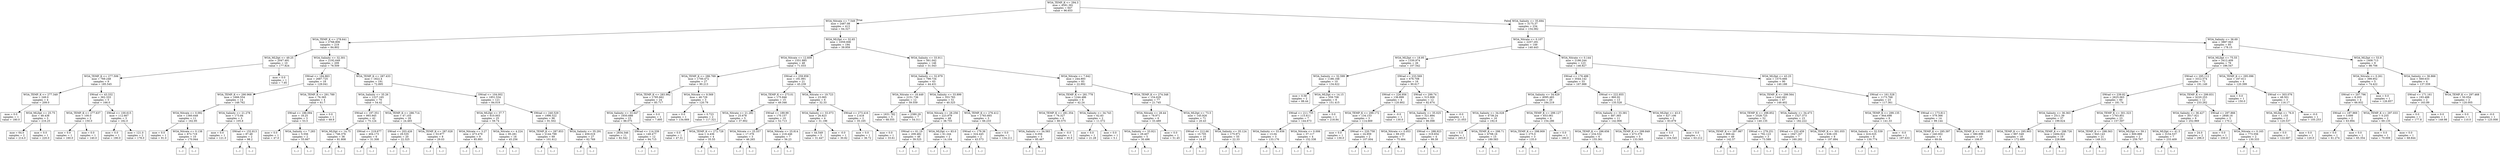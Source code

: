 digraph Tree {
node [shape=box] ;
0 [label="WOA_TEMP_K <= 294.3\nmse = 4591.391\nsamples = 647\nvalue = 96.653"] ;
1 [label="WOA_Nitrate <= 7.549\nmse = 2487.08\nsamples = 413\nvalue = 64.327"] ;
0 -> 1 [labeldistance=2.5, labelangle=45, headlabel="True"] ;
2 [label="WOA_TEMP_K <= 278.641\nmse = 2768.806\nsamples = 219\nvalue = 84.802"] ;
1 -> 2 ;
3 [label="WOA_MLDpt <= 49.25\nmse = 2047.491\nsamples = 10\nvalue = 177.824"] ;
2 -> 3 ;
4 [label="WOA_TEMP_K <= 277.506\nmse = 769.248\nsamples = 9\nvalue = 185.545"] ;
3 -> 4 ;
5 [label="WOA_TEMP_K <= 277.349\nmse = 249.0\nsamples = 4\nvalue = 209.0"] ;
4 -> 5 ;
6 [label="mse = 0.0\nsamples = 1\nvalue = 180.0"] ;
5 -> 6 ;
7 [label="WOA_MLDpt <= 25.75\nmse = 48.438\nsamples = 3\nvalue = 216.25"] ;
5 -> 7 ;
8 [label="mse = 64.0\nsamples = 2\nvalue = 214.0"] ;
7 -> 8 ;
9 [label="mse = 0.0\nsamples = 1\nvalue = 220.0"] ;
7 -> 9 ;
10 [label="SWrad <= 43.332\nmse = 362.333\nsamples = 5\nvalue = 166.0"] ;
4 -> 10 ;
11 [label="WOA_TEMP_K <= 277.637\nmse = 100.0\nsamples = 2\nvalue = 150.0"] ;
10 -> 11 ;
12 [label="mse = 0.0\nsamples = 1\nvalue = 160.0"] ;
11 -> 12 ;
13 [label="mse = 0.0\nsamples = 1\nvalue = 140.0"] ;
11 -> 13 ;
14 [label="SWrad <= 100.615\nmse = 112.667\nsamples = 3\nvalue = 182.0"] ;
10 -> 14 ;
15 [label="mse = 0.0\nsamples = 1\nvalue = 190.0"] ;
14 -> 15 ;
16 [label="mse = 121.0\nsamples = 2\nvalue = 178.0"] ;
14 -> 16 ;
17 [label="mse = 0.0\nsamples = 1\nvalue = 7.95"] ;
3 -> 17 ;
18 [label="WOA_Salinity <= 32.301\nmse = 2192.649\nsamples = 209\nvalue = 78.509"] ;
2 -> 18 ;
19 [label="SWrad <= 184.863\nmse = 2687.725\nsamples = 18\nvalue = 129.041"] ;
18 -> 19 ;
20 [label="WOA_TEMP_K <= 290.968\nmse = 1666.554\nsamples = 14\nvalue = 149.762"] ;
19 -> 20 ;
21 [label="WOA_Nitrate <= 0.092\nmse = 1360.648\nsamples = 11\nvalue = 162.95"] ;
20 -> 21 ;
22 [label="mse = 0.0\nsamples = 1\nvalue = 91.0"] ;
21 -> 22 ;
23 [label="WOA_Nitrate <= 0.138\nmse = 872.719\nsamples = 10\nvalue = 170.944"] ;
21 -> 23 ;
24 [label="(...)"] ;
23 -> 24 ;
27 [label="(...)"] ;
23 -> 27 ;
42 [label="WOA_Salinity <= 21.278\nmse = 173.84\nsamples = 3\nvalue = 105.8"] ;
20 -> 42 ;
43 [label="mse = 0.0\nsamples = 1\nvalue = 121.0"] ;
42 -> 43 ;
44 [label="SWrad <= 152.813\nmse = 87.48\nsamples = 2\nvalue = 98.2"] ;
42 -> 44 ;
45 [label="(...)"] ;
44 -> 45 ;
46 [label="(...)"] ;
44 -> 46 ;
47 [label="WOA_TEMP_K <= 291.789\nmse = 76.365\nsamples = 4\nvalue = 61.7"] ;
19 -> 47 ;
48 [label="SWrad <= 186.094\nmse = 18.25\nsamples = 3\nvalue = 53.5"] ;
47 -> 48 ;
49 [label="mse = 0.0\nsamples = 1\nvalue = 47.0"] ;
48 -> 49 ;
50 [label="WOA_Salinity <= 7.283\nmse = 5.556\nsamples = 2\nvalue = 55.667"] ;
48 -> 50 ;
51 [label="(...)"] ;
50 -> 51 ;
52 [label="(...)"] ;
50 -> 52 ;
53 [label="mse = 0.0\nsamples = 1\nvalue = 69.9"] ;
47 -> 53 ;
54 [label="WOA_TEMP_K <= 287.433\nmse = 1822.4\nsamples = 191\nvalue = 72.895"] ;
18 -> 54 ;
55 [label="WOA_Salinity <= 35.26\nmse = 1227.165\nsamples = 70\nvalue = 54.42"] ;
54 -> 55 ;
56 [label="SWrad <= 197.351\nmse = 993.945\nsamples = 42\nvalue = 75.124"] ;
55 -> 56 ;
57 [label="WOA_MLDpt <= 14.75\nmse = 746.376\nsamples = 36\nvalue = 81.808"] ;
56 -> 57 ;
58 [label="(...)"] ;
57 -> 58 ;
71 [label="(...)"] ;
57 -> 71 ;
120 [label="SWrad <= 219.677\nmse = 404.173\nsamples = 6\nvalue = 31.308"] ;
56 -> 120 ;
121 [label="(...)"] ;
120 -> 121 ;
128 [label="(...)"] ;
120 -> 128 ;
131 [label="WOA_TEMP_K <= 286.714\nmse = 47.103\nsamples = 28\nvalue = 24.465"] ;
55 -> 131 ;
132 [label="SWrad <= 203.426\nmse = 29.535\nsamples = 20\nvalue = 22.325"] ;
131 -> 132 ;
133 [label="(...)"] ;
132 -> 133 ;
144 [label="(...)"] ;
132 -> 144 ;
147 [label="WOA_TEMP_K <= 287.028\nmse = 53.977\nsamples = 8\nvalue = 29.03"] ;
131 -> 147 ;
148 [label="(...)"] ;
147 -> 148 ;
151 [label="(...)"] ;
147 -> 151 ;
154 [label="SWrad <= 104.002\nmse = 1851.534\nsamples = 121\nvalue = 84.019"] ;
54 -> 154 ;
155 [label="WOA_MLDpt <= 37.7\nmse = 610.003\nsamples = 25\nvalue = 59.74"] ;
154 -> 155 ;
156 [label="WOA_Nitrate <= 3.27\nmse = 473.479\nsamples = 9\nvalue = 85.993"] ;
155 -> 156 ;
157 [label="(...)"] ;
156 -> 157 ;
168 [label="(...)"] ;
156 -> 168 ;
169 [label="WOA_Nitrate <= 4.224\nmse = 95.281\nsamples = 16\nvalue = 45.256"] ;
155 -> 169 ;
170 [label="(...)"] ;
169 -> 170 ;
199 [label="(...)"] ;
169 -> 199 ;
200 [label="SWrad <= 240.529\nmse = 1996.522\nsamples = 96\nvalue = 91.502"] ;
154 -> 200 ;
201 [label="WOA_TEMP_K <= 287.853\nmse = 2144.799\nsamples = 69\nvalue = 101.612"] ;
200 -> 201 ;
202 [label="(...)"] ;
201 -> 202 ;
203 [label="(...)"] ;
201 -> 203 ;
320 [label="WOA_Salinity <= 35.291\nmse = 459.019\nsamples = 27\nvalue = 62.769"] ;
200 -> 320 ;
321 [label="(...)"] ;
320 -> 321 ;
328 [label="(...)"] ;
320 -> 328 ;
357 [label="WOA_MLDpt <= 32.65\nmse = 1059.008\nsamples = 194\nvalue = 39.959"] ;
1 -> 357 ;
358 [label="WOA_Nitrate <= 12.609\nmse = 1551.885\nsamples = 48\nvalue = 71.033"] ;
357 -> 358 ;
359 [label="WOA_TEMP_K <= 286.769\nmse = 1700.472\nsamples = 27\nvalue = 90.213"] ;
358 -> 359 ;
360 [label="WOA_TEMP_K <= 283.982\nmse = 1785.662\nsamples = 24\nvalue = 85.717"] ;
359 -> 360 ;
361 [label="WOA_Salinity <= 33.647\nmse = 1650.688\nsamples = 23\nvalue = 88.075"] ;
360 -> 361 ;
362 [label="mse = 2834.346\nsamples = 11\nvalue = 82.542"] ;
361 -> 362 ;
363 [label="SWrad <= 114.339\nmse = 149.477\nsamples = 12\nvalue = 94.715"] ;
361 -> 363 ;
364 [label="(...)"] ;
363 -> 364 ;
365 [label="(...)"] ;
363 -> 365 ;
366 [label="mse = 0.0\nsamples = 1\nvalue = 7.895"] ;
360 -> 366 ;
367 [label="WOA_Nitrate <= 9.569\nmse = 48.729\nsamples = 3\nvalue = 120.79"] ;
359 -> 367 ;
368 [label="mse = 0.0\nsamples = 1\nvalue = 134.669"] ;
367 -> 368 ;
369 [label="mse = 0.723\nsamples = 2\nvalue = 117.321"] ;
367 -> 369 ;
370 [label="SWrad <= 259.958\nmse = 191.991\nsamples = 21\nvalue = 45.239"] ;
358 -> 370 ;
371 [label="WOA_TEMP_K <= 273.01\nmse = 175.846\nsamples = 15\nvalue = 49.346"] ;
370 -> 371 ;
372 [label="WOA_Nitrate <= 21.282\nmse = 25.678\nsamples = 5\nvalue = 37.902"] ;
371 -> 372 ;
373 [label="mse = 0.0\nsamples = 1\nvalue = 47.31"] ;
372 -> 373 ;
374 [label="WOA_TEMP_K <= 272.728\nmse = 4.436\nsamples = 4\nvalue = 35.55"] ;
372 -> 374 ;
375 [label="(...)"] ;
374 -> 375 ;
378 [label="(...)"] ;
374 -> 378 ;
381 [label="SWrad <= 189.99\nmse = 170.157\nsamples = 10\nvalue = 52.713"] ;
371 -> 381 ;
382 [label="WOA_Nitrate <= 25.557\nmse = 17.376\nsamples = 3\nvalue = 46.265"] ;
381 -> 382 ;
383 [label="(...)"] ;
382 -> 383 ;
386 [label="(...)"] ;
382 -> 386 ;
387 [label="WOA_Nitrate <= 25.814\nmse = 218.446\nsamples = 7\nvalue = 56.23"] ;
381 -> 387 ;
388 [label="(...)"] ;
387 -> 388 ;
389 [label="(...)"] ;
387 -> 389 ;
390 [label="WOA_Nitrate <= 19.723\nmse = 23.065\nsamples = 6\nvalue = 32.33"] ;
370 -> 390 ;
391 [label="WOA_Salinity <= 33.073\nmse = 26.823\nsamples = 4\nvalue = 31.196"] ;
390 -> 391 ;
392 [label="mse = 44.549\nsamples = 3\nvalue = 31.447"] ;
391 -> 392 ;
393 [label="mse = -0.0\nsamples = 1\nvalue = 30.82"] ;
391 -> 393 ;
394 [label="SWrad <= 273.416\nmse = 2.418\nsamples = 2\nvalue = 35.165"] ;
390 -> 394 ;
395 [label="mse = 0.0\nsamples = 1\nvalue = 36.72"] ;
394 -> 395 ;
396 [label="mse = 0.0\nsamples = 1\nvalue = 33.61"] ;
394 -> 396 ;
397 [label="WOA_Salinity <= 33.911\nmse = 561.042\nsamples = 146\nvalue = 31.043"] ;
357 -> 397 ;
398 [label="WOA_Salinity <= 32.979\nmse = 799.734\nsamples = 63\nvalue = 44.431"] ;
397 -> 398 ;
399 [label="WOA_Nitrate <= 18.449\nmse = 2151.736\nsamples = 12\nvalue = 59.559"] ;
398 -> 399 ;
400 [label="mse = 1631.782\nsamples = 5\nvalue = 68.555"] ;
399 -> 400 ;
401 [label="mse = 2380.29\nsamples = 7\nvalue = 54.311"] ;
399 -> 401 ;
402 [label="WOA_Salinity <= 33.899\nmse = 353.783\nsamples = 51\nvalue = 40.325"] ;
398 -> 402 ;
403 [label="WOA_Nitrate <= 28.256\nmse = 223.979\nsamples = 48\nvalue = 38.755"] ;
402 -> 403 ;
404 [label="SWrad <= 61.19\nmse = 209.482\nsamples = 46\nvalue = 39.525"] ;
403 -> 404 ;
405 [label="(...)"] ;
404 -> 405 ;
416 [label="(...)"] ;
404 -> 416 ;
485 [label="WOA_MLDpt <= 83.0\nmse = 61.244\nsamples = 2\nvalue = 14.104"] ;
403 -> 485 ;
486 [label="(...)"] ;
485 -> 486 ;
487 [label="(...)"] ;
485 -> 487 ;
488 [label="WOA_TEMP_K <= 276.412\nmse = 1783.665\nsamples = 3\nvalue = 66.233"] ;
402 -> 488 ;
489 [label="SWrad <= 179.36\nmse = 324.445\nsamples = 2\nvalue = 43.573"] ;
488 -> 489 ;
490 [label="(...)"] ;
489 -> 490 ;
491 [label="(...)"] ;
489 -> 491 ;
492 [label="mse = 0.0\nsamples = 1\nvalue = 134.211"] ;
488 -> 492 ;
493 [label="WOA_Nitrate <= 7.642\nmse = 244.893\nsamples = 83\nvalue = 22.992"] ;
397 -> 493 ;
494 [label="WOA_TEMP_K <= 281.778\nmse = 1244.486\nsamples = 6\nvalue = 42.24"] ;
493 -> 494 ;
495 [label="WOA_TEMP_K <= 281.354\nmse = 76.327\nsamples = 4\nvalue = 80.575"] ;
494 -> 495 ;
496 [label="WOA_Salinity <= 34.583\nmse = 6.056\nsamples = 3\nvalue = 85.467"] ;
495 -> 496 ;
497 [label="(...)"] ;
496 -> 497 ;
498 [label="(...)"] ;
496 -> 498 ;
499 [label="mse = -0.0\nsamples = 1\nvalue = 65.9"] ;
495 -> 499 ;
500 [label="WOA_Salinity <= 34.743\nmse = 62.83\nsamples = 2\nvalue = 11.572"] ;
494 -> 500 ;
501 [label="mse = 0.0\nsamples = 1\nvalue = 21.28"] ;
500 -> 501 ;
502 [label="mse = 0.0\nsamples = 1\nvalue = 5.1"] ;
500 -> 502 ;
503 [label="WOA_TEMP_K <= 274.348\nmse = 154.629\nsamples = 77\nvalue = 21.745"] ;
493 -> 503 ;
504 [label="WOA_Nitrate <= 28.44\nmse = 78.971\nsamples = 6\nvalue = 33.489"] ;
503 -> 504 ;
505 [label="WOA_Salinity <= 33.921\nmse = 29.407\nsamples = 5\nvalue = 30.496"] ;
504 -> 505 ;
506 [label="(...)"] ;
505 -> 506 ;
507 [label="(...)"] ;
505 -> 507 ;
514 [label="mse = 0.0\nsamples = 1\nvalue = 51.45"] ;
504 -> 514 ;
515 [label="WOA_MLDpt <= 73.5\nmse = 145.926\nsamples = 71\nvalue = 20.43"] ;
503 -> 515 ;
516 [label="SWrad <= 212.66\nmse = 10.705\nsamples = 16\nvalue = 14.67"] ;
515 -> 516 ;
517 [label="(...)"] ;
516 -> 517 ;
534 [label="(...)"] ;
516 -> 534 ;
543 [label="WOA_Salinity <= 35.124\nmse = 175.971\nsamples = 55\nvalue = 22.33"] ;
515 -> 543 ;
544 [label="(...)"] ;
543 -> 544 ;
565 [label="(...)"] ;
543 -> 565 ;
596 [label="WOA_Salinity <= 35.694\nmse = 3175.37\nsamples = 234\nvalue = 154.082"] ;
0 -> 596 [labeldistance=2.5, labelangle=-45, headlabel="False"] ;
597 [label="WOA_Nitrate <= 0.107\nmse = 2257.291\nsamples = 149\nvalue = 140.443"] ;
596 -> 597 ;
598 [label="WOA_MLDpt <= 18.95\nmse = 1330.974\nsamples = 26\nvalue = 107.542"] ;
597 -> 598 ;
599 [label="WOA_Salinity <= 32.599\nmse = 1186.168\nsamples = 10\nvalue = 134.622"] ;
598 -> 599 ;
600 [label="mse = 0.58\nsamples = 2\nvalue = 88.44"] ;
599 -> 600 ;
601 [label="WOA_MLDpt <= 14.15\nmse = 559.708\nsamples = 8\nvalue = 151.415"] ;
599 -> 601 ;
602 [label="SWrad <= 211.755\nmse = 115.611\nsamples = 7\nvalue = 144.673"] ;
601 -> 602 ;
603 [label="WOA_Salinity <= 33.936\nmse = 13.04\nsamples = 3\nvalue = 133.176"] ;
602 -> 603 ;
604 [label="(...)"] ;
603 -> 604 ;
605 [label="(...)"] ;
603 -> 605 ;
606 [label="WOA_Nitrate <= 0.006\nmse = 37.117\nsamples = 4\nvalue = 152.338"] ;
602 -> 606 ;
607 [label="(...)"] ;
606 -> 607 ;
608 [label="(...)"] ;
606 -> 608 ;
613 [label="mse = 0.0\nsamples = 1\nvalue = 218.84"] ;
601 -> 613 ;
614 [label="SWrad <= 233.569\nmse = 676.708\nsamples = 16\nvalue = 90.617"] ;
598 -> 614 ;
615 [label="SWrad <= 226.956\nmse = 136.899\nsamples = 4\nvalue = 120.802"] ;
614 -> 615 ;
616 [label="WOA_TEMP_K <= 299.172\nmse = 134.153\nsamples = 3\nvalue = 114.669"] ;
615 -> 616 ;
617 [label="mse = 0.0\nsamples = 1\nvalue = 130.0"] ;
616 -> 617 ;
618 [label="SWrad <= 220.758\nmse = 24.959\nsamples = 2\nvalue = 107.004"] ;
616 -> 618 ;
619 [label="(...)"] ;
618 -> 619 ;
620 [label="(...)"] ;
618 -> 620 ;
621 [label="mse = -0.0\nsamples = 1\nvalue = 130.0"] ;
615 -> 621 ;
622 [label="SWrad <= 299.74\nmse = 515.908\nsamples = 12\nvalue = 82.674"] ;
614 -> 622 ;
623 [label="WOA_Salinity <= 35.025\nmse = 321.894\nsamples = 11\nvalue = 86.098"] ;
622 -> 623 ;
624 [label="WOA_Nitrate <= 0.053\nmse = 69.255\nsamples = 7\nvalue = 75.464"] ;
623 -> 624 ;
625 [label="(...)"] ;
624 -> 625 ;
632 [label="(...)"] ;
624 -> 632 ;
635 [label="SWrad <= 288.923\nmse = 319.654\nsamples = 4\nvalue = 99.39"] ;
623 -> 635 ;
636 [label="(...)"] ;
635 -> 636 ;
639 [label="(...)"] ;
635 -> 639 ;
642 [label="mse = -0.0\nsamples = 1\nvalue = 21.053"] ;
622 -> 642 ;
643 [label="WOA_Nitrate <= 0.144\nmse = 2186.244\nsamples = 123\nvalue = 146.827"] ;
597 -> 643 ;
644 [label="SWrad <= 176.488\nmse = 3544.142\nsamples = 33\nvalue = 167.988"] ;
643 -> 644 ;
645 [label="WOA_Salinity <= 34.629\nmse = 4095.483\nsamples = 20\nvalue = 184.219"] ;
644 -> 645 ;
646 [label="WOA_Salinity <= 34.028\nmse = 4738.24\nsamples = 16\nvalue = 192.6"] ;
645 -> 646 ;
647 [label="mse = 0.0\nsamples = 1\nvalue = 265.0"] ;
646 -> 647 ;
648 [label="WOA_TEMP_K <= 298.71\nmse = 4708.16\nsamples = 15\nvalue = 189.583"] ;
646 -> 648 ;
649 [label="(...)"] ;
648 -> 649 ;
654 [label="(...)"] ;
648 -> 654 ;
657 [label="WOA_TEMP_K <= 299.127\nmse = 653.061\nsamples = 4\nvalue = 154.286"] ;
645 -> 657 ;
658 [label="WOA_TEMP_K <= 298.909\nmse = 275.0\nsamples = 3\nvalue = 135.0"] ;
657 -> 658 ;
659 [label="(...)"] ;
658 -> 659 ;
660 [label="(...)"] ;
658 -> 660 ;
661 [label="mse = 0.0\nsamples = 1\nvalue = 180.0"] ;
657 -> 661 ;
662 [label="SWrad <= 222.855\nmse = 860.92\nsamples = 13\nvalue = 135.528"] ;
644 -> 662 ;
663 [label="WOA_Salinity <= 33.381\nmse = 487.365\nsamples = 11\nvalue = 142.906"] ;
662 -> 663 ;
664 [label="WOA_TEMP_K <= 296.656\nmse = 234.532\nsamples = 6\nvalue = 155.361"] ;
663 -> 664 ;
665 [label="(...)"] ;
664 -> 665 ;
666 [label="(...)"] ;
664 -> 666 ;
667 [label="WOA_TEMP_K <= 299.849\nmse = 473.379\nsamples = 5\nvalue = 133.565"] ;
663 -> 667 ;
668 [label="(...)"] ;
667 -> 668 ;
673 [label="(...)"] ;
667 -> 673 ;
674 [label="WOA_MLDpt <= 43.0\nmse = 427.106\nsamples = 2\nvalue = 83.879"] ;
662 -> 674 ;
675 [label="mse = 0.0\nsamples = 1\nvalue = 104.545"] ;
674 -> 675 ;
676 [label="mse = 0.0\nsamples = 1\nvalue = 63.212"] ;
674 -> 676 ;
677 [label="WOA_MLDpt <= 43.25\nmse = 1575.666\nsamples = 90\nvalue = 140.188"] ;
643 -> 677 ;
678 [label="WOA_TEMP_K <= 299.564\nmse = 1442.661\nsamples = 67\nvalue = 149.402"] ;
677 -> 678 ;
679 [label="WOA_TEMP_K <= 298.852\nmse = 1028.725\nsamples = 52\nvalue = 140.135"] ;
678 -> 679 ;
680 [label="WOA_TEMP_K <= 297.987\nmse = 869.44\nsamples = 49\nvalue = 142.57"] ;
679 -> 680 ;
681 [label="(...)"] ;
680 -> 681 ;
746 [label="(...)"] ;
680 -> 746 ;
761 [label="SWrad <= 279.251\nmse = 792.123\nsamples = 3\nvalue = 73.589"] ;
679 -> 761 ;
762 [label="(...)"] ;
761 -> 762 ;
765 [label="(...)"] ;
761 -> 765 ;
766 [label="WOA_Salinity <= 34.473\nmse = 1527.373\nsamples = 15\nvalue = 182.222"] ;
678 -> 766 ;
767 [label="SWrad <= 232.459\nmse = 1947.167\nsamples = 7\nvalue = 160.282"] ;
766 -> 767 ;
768 [label="(...)"] ;
767 -> 768 ;
777 [label="(...)"] ;
767 -> 777 ;
780 [label="WOA_TEMP_K <= 301.055\nmse = 638.105\nsamples = 8\nvalue = 197.894"] ;
766 -> 780 ;
781 [label="(...)"] ;
780 -> 781 ;
794 [label="(...)"] ;
780 -> 794 ;
795 [label="SWrad <= 161.528\nmse = 1173.768\nsamples = 23\nvalue = 117.361"] ;
677 -> 795 ;
796 [label="WOA_TEMP_K <= 299.135\nmse = 944.698\nsamples = 9\nvalue = 141.33"] ;
795 -> 796 ;
797 [label="WOA_Salinity <= 32.539\nmse = 416.025\nsamples = 8\nvalue = 130.774"] ;
796 -> 797 ;
798 [label="(...)"] ;
797 -> 798 ;
799 [label="(...)"] ;
797 -> 799 ;
808 [label="mse = -0.0\nsamples = 1\nvalue = 197.633"] ;
796 -> 808 ;
809 [label="SWrad <= 173.811\nmse = 579.366\nsamples = 14\nvalue = 99.144"] ;
795 -> 809 ;
810 [label="WOA_TEMP_K <= 295.397\nmse = 240.002\nsamples = 4\nvalue = 69.04"] ;
809 -> 810 ;
811 [label="(...)"] ;
810 -> 811 ;
812 [label="(...)"] ;
810 -> 812 ;
817 [label="WOA_TEMP_K <= 301.185\nmse = 380.999\nsamples = 10\nvalue = 106.67"] ;
809 -> 817 ;
818 [label="(...)"] ;
817 -> 818 ;
827 [label="(...)"] ;
817 -> 827 ;
836 [label="WOA_Salinity <= 36.69\nmse = 3887.943\nsamples = 85\nvalue = 178.15"] ;
596 -> 836 ;
837 [label="WOA_MLDpt <= 75.55\nmse = 3412.409\nsamples = 76\nvalue = 186.547"] ;
836 -> 837 ;
838 [label="SWrad <= 295.112\nmse = 3312.574\nsamples = 72\nvalue = 191.149"] ;
837 -> 838 ;
839 [label="SWrad <= 239.82\nmse = 2625.063\nsamples = 60\nvalue = 181.74"] ;
838 -> 839 ;
840 [label="WOA_Salinity <= 36.363\nmse = 2511.39\nsamples = 37\nvalue = 199.624"] ;
839 -> 840 ;
841 [label="WOA_TEMP_K <= 295.903\nmse = 997.549\nsamples = 18\nvalue = 172.489"] ;
840 -> 841 ;
842 [label="(...)"] ;
841 -> 842 ;
845 [label="(...)"] ;
841 -> 845 ;
858 [label="WOA_TEMP_K <= 298.726\nmse = 2494.822\nsamples = 19\nvalue = 228.846"] ;
840 -> 858 ;
859 [label="(...)"] ;
858 -> 859 ;
862 [label="(...)"] ;
858 -> 862 ;
867 [label="WOA_TEMP_K <= 301.323\nmse = 1763.851\nsamples = 23\nvalue = 157.597"] ;
839 -> 867 ;
868 [label="WOA_TEMP_K <= 298.563\nmse = 943.143\nsamples = 21\nvalue = 149.313"] ;
867 -> 868 ;
869 [label="(...)"] ;
868 -> 869 ;
882 [label="(...)"] ;
868 -> 882 ;
899 [label="WOA_MLDpt <= 59.1\nmse = 600.889\nsamples = 2\nvalue = 259.767"] ;
867 -> 899 ;
900 [label="(...)"] ;
899 -> 900 ;
901 [label="(...)"] ;
899 -> 901 ;
902 [label="WOA_TEMP_K <= 299.831\nmse = 4220.253\nsamples = 12\nvalue = 233.262"] ;
838 -> 902 ;
903 [label="WOA_Salinity <= 36.427\nmse = 3017.921\nsamples = 9\nvalue = 252.969"] ;
902 -> 903 ;
904 [label="WOA_MLDpt <= 41.5\nmse = 3154.537\nsamples = 7\nvalue = 233.409"] ;
903 -> 904 ;
905 [label="(...)"] ;
904 -> 905 ;
912 [label="(...)"] ;
904 -> 912 ;
915 [label="mse = 24.0\nsamples = 2\nvalue = 296.0"] ;
903 -> 915 ;
916 [label="SWrad <= 297.866\nmse = 2848.16\nsamples = 3\nvalue = 170.2"] ;
902 -> 916 ;
917 [label="mse = 0.0\nsamples = 1\nvalue = 230.0"] ;
916 -> 917 ;
918 [label="WOA_Nitrate <= 0.165\nmse = 773.556\nsamples = 2\nvalue = 130.333"] ;
916 -> 918 ;
919 [label="(...)"] ;
918 -> 919 ;
920 [label="(...)"] ;
918 -> 920 ;
921 [label="WOA_TEMP_K <= 295.096\nmse = 167.611\nsamples = 4\nvalue = 120.399"] ;
837 -> 921 ;
922 [label="mse = 0.0\nsamples = 1\nvalue = 150.0"] ;
921 -> 922 ;
923 [label="SWrad <= 303.076\nmse = 48.501\nsamples = 3\nvalue = 116.17"] ;
921 -> 923 ;
924 [label="WOA_MLDpt <= 76.9\nmse = 1.155\nsamples = 2\nvalue = 120.537"] ;
923 -> 924 ;
925 [label="mse = 0.0\nsamples = 1\nvalue = 122.687"] ;
924 -> 925 ;
926 [label="mse = 0.0\nsamples = 1\nvalue = 120.0"] ;
924 -> 926 ;
927 [label="mse = -0.0\nsamples = 1\nvalue = 105.253"] ;
923 -> 927 ;
928 [label="WOA_MLDpt <= 53.9\nmse = 1408.713\nsamples = 9\nvalue = 98.706"] ;
836 -> 928 ;
929 [label="WOA_Nitrate <= 0.261\nmse = 399.952\nsamples = 5\nvalue = 74.422"] ;
928 -> 929 ;
930 [label="SWrad <= 207.796\nmse = 8.203\nsamples = 4\nvalue = 66.932"] ;
929 -> 930 ;
931 [label="SWrad <= 187.969\nmse = 3.699\nsamples = 2\nvalue = 63.994"] ;
930 -> 931 ;
932 [label="mse = 0.0\nsamples = 1\nvalue = 61.274"] ;
931 -> 932 ;
933 [label="mse = 0.0\nsamples = 1\nvalue = 65.354"] ;
931 -> 933 ;
934 [label="WOA_TEMP_K <= 297.033\nmse = 0.255\nsamples = 2\nvalue = 69.135"] ;
930 -> 934 ;
935 [label="mse = 0.0\nsamples = 1\nvalue = 70.009"] ;
934 -> 935 ;
936 [label="mse = 0.0\nsamples = 1\nvalue = 68.844"] ;
934 -> 936 ;
937 [label="mse = 0.0\nsamples = 1\nvalue = 126.857"] ;
929 -> 937 ;
938 [label="WOA_Salinity <= 36.866\nmse = 569.633\nsamples = 4\nvalue = 137.559"] ;
928 -> 938 ;
939 [label="SWrad <= 171.161\nmse = 193.488\nsamples = 2\nvalue = 163.89"] ;
938 -> 939 ;
940 [label="mse = 0.0\nsamples = 1\nvalue = 177.8"] ;
939 -> 940 ;
941 [label="mse = 0.0\nsamples = 1\nvalue = 149.98"] ;
939 -> 941 ;
942 [label="WOA_TEMP_K <= 297.468\nmse = 50.054\nsamples = 2\nvalue = 120.005"] ;
938 -> 942 ;
943 [label="mse = 0.0\nsamples = 1\nvalue = 110.0"] ;
942 -> 943 ;
944 [label="mse = -0.0\nsamples = 1\nvalue = 125.008"] ;
942 -> 944 ;
}